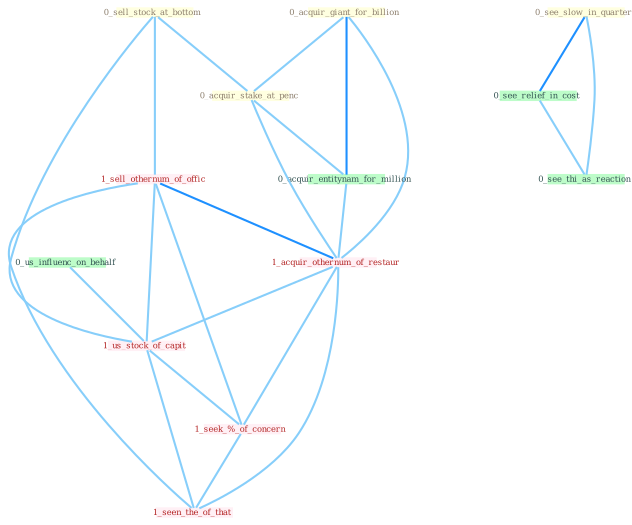 Graph G{ 
    node
    [shape=polygon,style=filled,width=.5,height=.06,color="#BDFCC9",fixedsize=true,fontsize=4,
    fontcolor="#2f4f4f"];
    {node
    [color="#ffffe0", fontcolor="#8b7d6b"] "0_sell_stock_at_bottom " "0_acquir_giant_for_billion " "0_see_slow_in_quarter " "0_acquir_stake_at_penc "}
{node [color="#fff0f5", fontcolor="#b22222"] "1_sell_othernum_of_offic " "1_acquir_othernum_of_restaur " "1_us_stock_of_capit " "1_seek_%_of_concern " "1_seen_the_of_that "}
edge [color="#B0E2FF"];

	"0_sell_stock_at_bottom " -- "0_acquir_stake_at_penc " [w="1", color="#87cefa" ];
	"0_sell_stock_at_bottom " -- "1_sell_othernum_of_offic " [w="1", color="#87cefa" ];
	"0_sell_stock_at_bottom " -- "1_us_stock_of_capit " [w="1", color="#87cefa" ];
	"0_acquir_giant_for_billion " -- "0_acquir_stake_at_penc " [w="1", color="#87cefa" ];
	"0_acquir_giant_for_billion " -- "0_acquir_entitynam_for_million " [w="2", color="#1e90ff" , len=0.8];
	"0_acquir_giant_for_billion " -- "1_acquir_othernum_of_restaur " [w="1", color="#87cefa" ];
	"0_see_slow_in_quarter " -- "0_see_relief_in_cost " [w="2", color="#1e90ff" , len=0.8];
	"0_see_slow_in_quarter " -- "0_see_thi_as_reaction " [w="1", color="#87cefa" ];
	"0_acquir_stake_at_penc " -- "0_acquir_entitynam_for_million " [w="1", color="#87cefa" ];
	"0_acquir_stake_at_penc " -- "1_acquir_othernum_of_restaur " [w="1", color="#87cefa" ];
	"0_acquir_entitynam_for_million " -- "1_acquir_othernum_of_restaur " [w="1", color="#87cefa" ];
	"1_sell_othernum_of_offic " -- "1_acquir_othernum_of_restaur " [w="2", color="#1e90ff" , len=0.8];
	"1_sell_othernum_of_offic " -- "1_us_stock_of_capit " [w="1", color="#87cefa" ];
	"1_sell_othernum_of_offic " -- "1_seek_%_of_concern " [w="1", color="#87cefa" ];
	"1_sell_othernum_of_offic " -- "1_seen_the_of_that " [w="1", color="#87cefa" ];
	"0_us_influenc_on_behalf " -- "1_us_stock_of_capit " [w="1", color="#87cefa" ];
	"0_see_relief_in_cost " -- "0_see_thi_as_reaction " [w="1", color="#87cefa" ];
	"1_acquir_othernum_of_restaur " -- "1_us_stock_of_capit " [w="1", color="#87cefa" ];
	"1_acquir_othernum_of_restaur " -- "1_seek_%_of_concern " [w="1", color="#87cefa" ];
	"1_acquir_othernum_of_restaur " -- "1_seen_the_of_that " [w="1", color="#87cefa" ];
	"1_us_stock_of_capit " -- "1_seek_%_of_concern " [w="1", color="#87cefa" ];
	"1_us_stock_of_capit " -- "1_seen_the_of_that " [w="1", color="#87cefa" ];
	"1_seek_%_of_concern " -- "1_seen_the_of_that " [w="1", color="#87cefa" ];
}